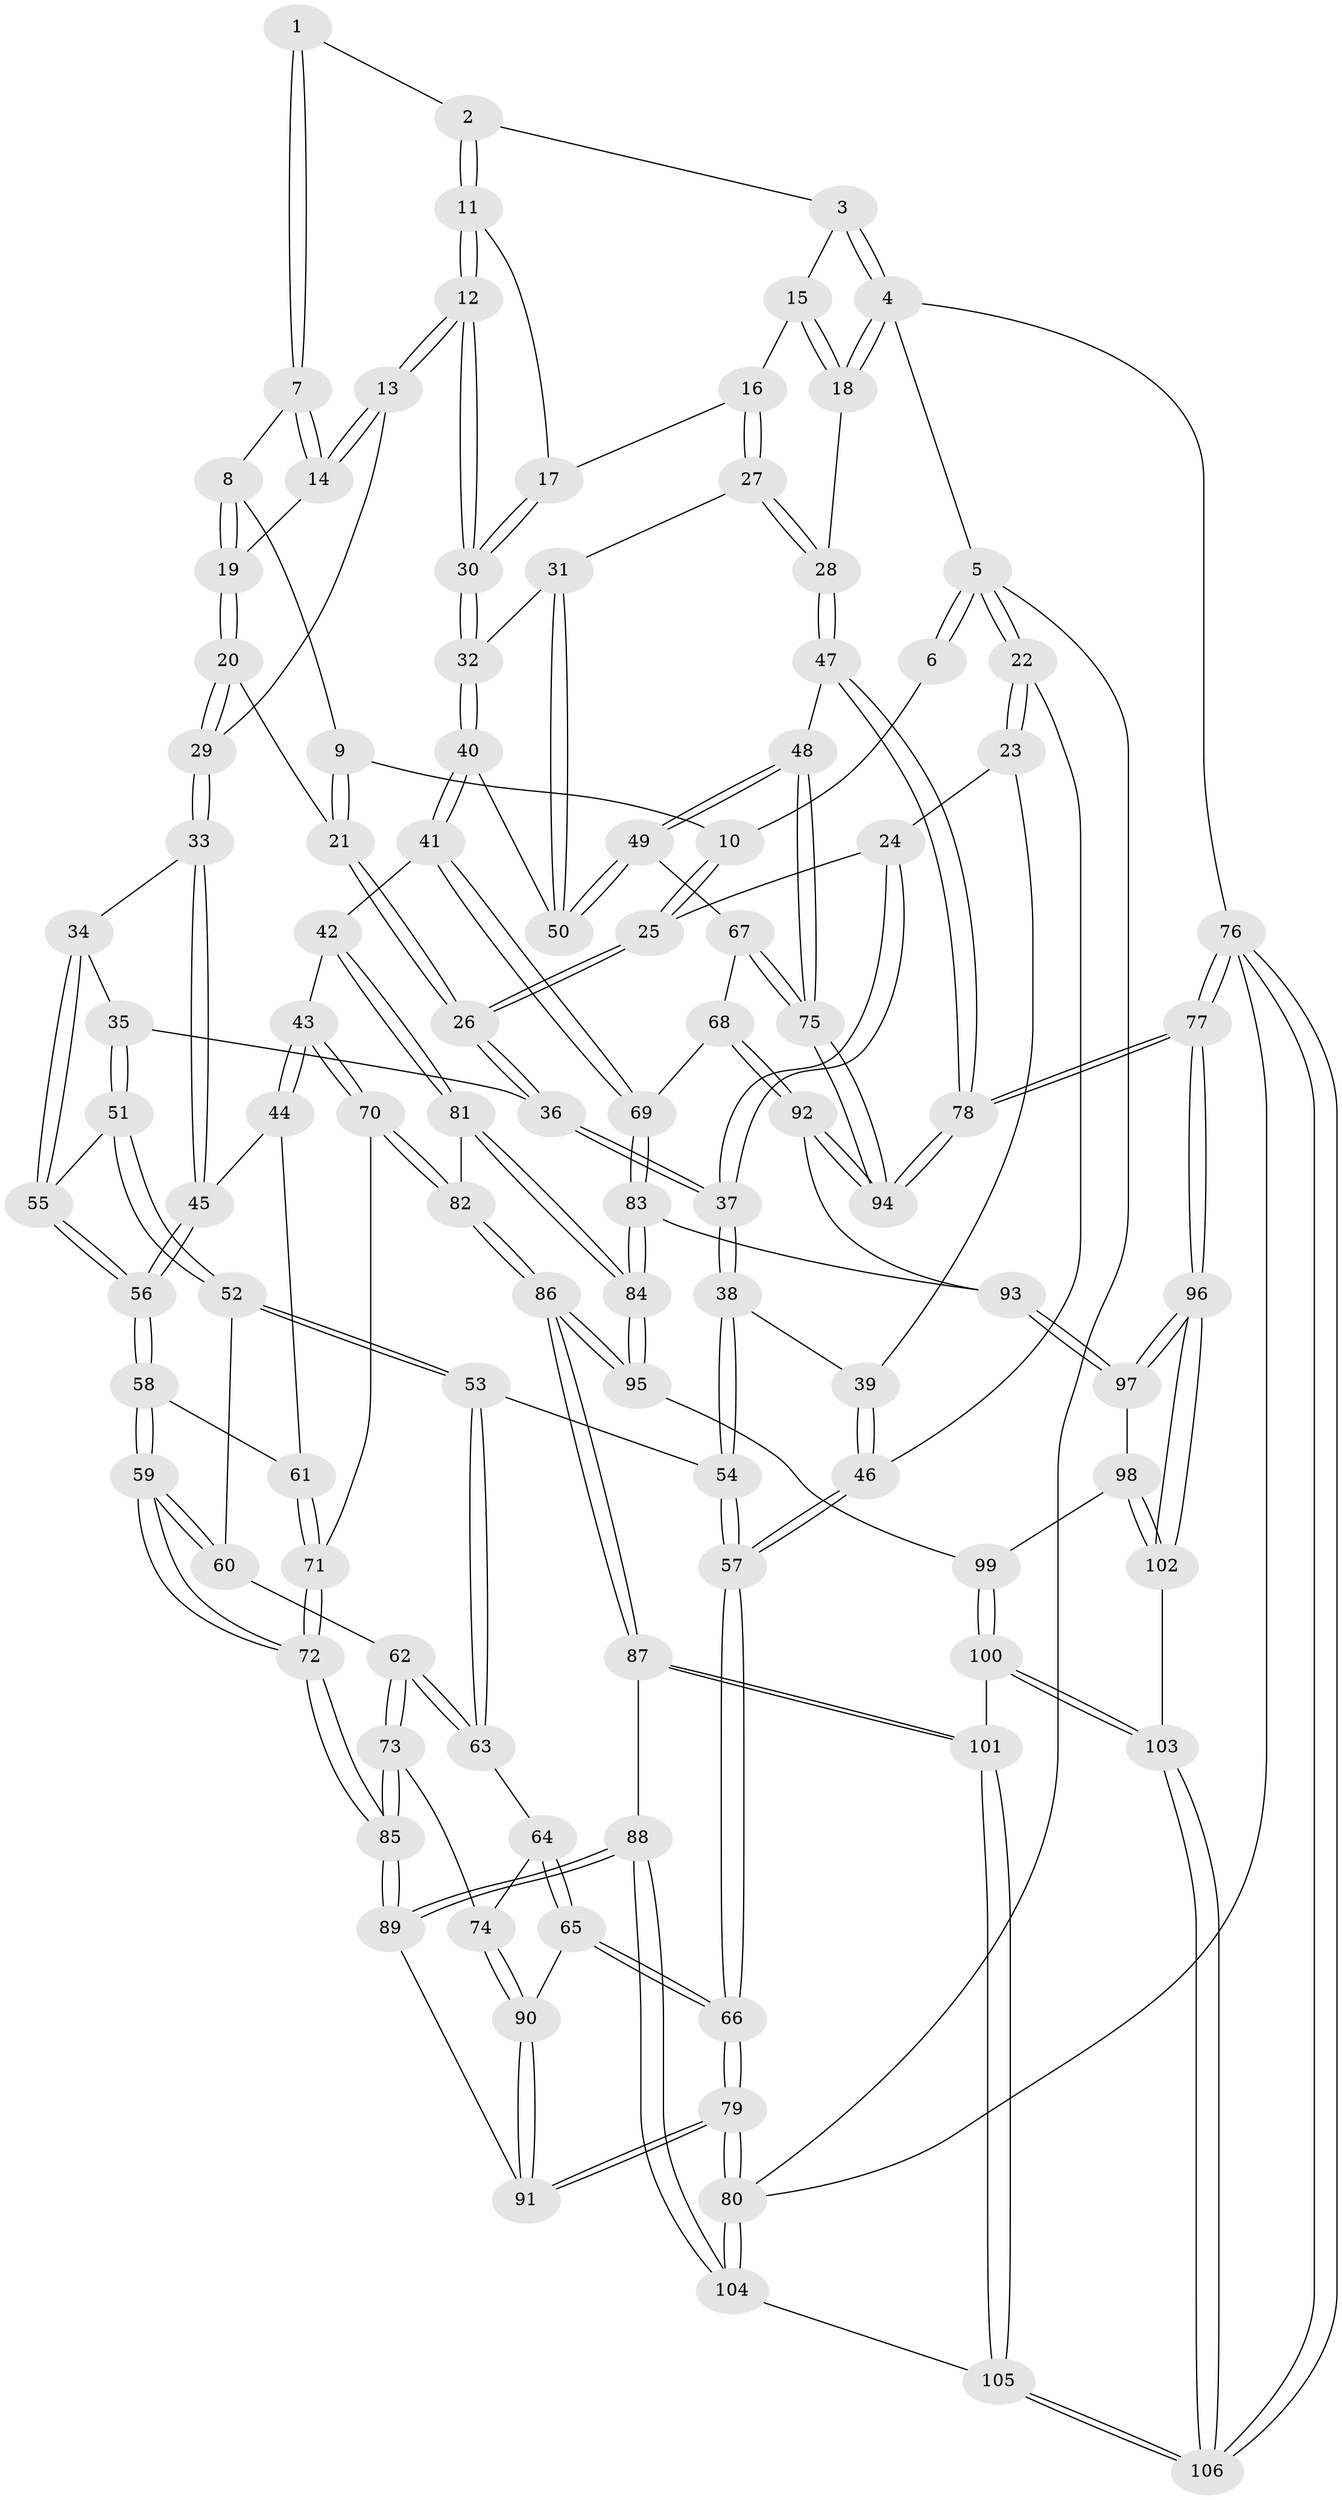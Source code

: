 // coarse degree distribution, {3: 0.13559322033898305, 5: 0.3050847457627119, 4: 0.4915254237288136, 6: 0.06779661016949153}
// Generated by graph-tools (version 1.1) at 2025/42/03/06/25 10:42:32]
// undirected, 106 vertices, 262 edges
graph export_dot {
graph [start="1"]
  node [color=gray90,style=filled];
  1 [pos="+0.4967944060458003+0"];
  2 [pos="+0.6120064698021688+0"];
  3 [pos="+0.7278774091072684+0"];
  4 [pos="+1+0"];
  5 [pos="+0+0"];
  6 [pos="+0.24305071238008627+0"];
  7 [pos="+0.4287166170757888+0.030146227094550847"];
  8 [pos="+0.3447803081309059+0.0753946231286246"];
  9 [pos="+0.33804429944028885+0.07741174307481728"];
  10 [pos="+0.2262608532604593+0.06600720295128099"];
  11 [pos="+0.6249335132049316+0"];
  12 [pos="+0.5830913047898413+0.18402150518162255"];
  13 [pos="+0.5350383502664695+0.18402948360506424"];
  14 [pos="+0.47397228467648306+0.12953624757119292"];
  15 [pos="+0.8208090497168742+0.0476355146103736"];
  16 [pos="+0.8233883922335546+0.10277350378765646"];
  17 [pos="+0.7662356664867258+0.12724154453453268"];
  18 [pos="+1+0"];
  19 [pos="+0.400109154648026+0.1497467314720967"];
  20 [pos="+0.36217762713589+0.17901614681212222"];
  21 [pos="+0.3538714085830871+0.18081589951322974"];
  22 [pos="+0+0"];
  23 [pos="+0.10655614598133395+0.11192297699414847"];
  24 [pos="+0.17461780501876945+0.11623108423336817"];
  25 [pos="+0.1987481433061402+0.10648692826886415"];
  26 [pos="+0.30238376711109255+0.22538291872476857"];
  27 [pos="+1+0.13118704158094852"];
  28 [pos="+1+0.10067215168315909"];
  29 [pos="+0.4711275766471438+0.2391448576161515"];
  30 [pos="+0.684760282001613+0.25448656483662324"];
  31 [pos="+1+0.18096635774496264"];
  32 [pos="+0.6871552465377102+0.2610253061518791"];
  33 [pos="+0.4153428265169466+0.3181699544361225"];
  34 [pos="+0.3789442104523138+0.31992839117870103"];
  35 [pos="+0.36241698307590936+0.3127020343989466"];
  36 [pos="+0.3033719263285114+0.23598109187521688"];
  37 [pos="+0.14991210920015252+0.3276974371508734"];
  38 [pos="+0.14094251241751596+0.3425884131798209"];
  39 [pos="+0+0.27138106217145985"];
  40 [pos="+0.7000869459501956+0.3457434200030509"];
  41 [pos="+0.6697773133388495+0.4035742986634866"];
  42 [pos="+0.6459244044031146+0.41912606965797744"];
  43 [pos="+0.5658887122502315+0.4254804743877454"];
  44 [pos="+0.5003428113559426+0.40690965401635926"];
  45 [pos="+0.4974630269634749+0.405245965459579"];
  46 [pos="+0+0.29361050150460266"];
  47 [pos="+1+0.393203550511981"];
  48 [pos="+1+0.41112849931595674"];
  49 [pos="+0.9435478447575864+0.4480172345685047"];
  50 [pos="+0.8188781623261018+0.3611304718782313"];
  51 [pos="+0.2072278736767529+0.4024276614693306"];
  52 [pos="+0.19229111324110304+0.4068671079894302"];
  53 [pos="+0.1739462470488474+0.401976336499458"];
  54 [pos="+0.15412106873205028+0.38285596503839214"];
  55 [pos="+0.35002853778985954+0.4295117910499631"];
  56 [pos="+0.3604220932102284+0.47118629426401676"];
  57 [pos="+0+0.613118397262824"];
  58 [pos="+0.3572580243293658+0.4855779913023304"];
  59 [pos="+0.33333107660565436+0.5193018313156508"];
  60 [pos="+0.22459552014340048+0.44631101917682786"];
  61 [pos="+0.43374067804306843+0.5011143207552171"];
  62 [pos="+0.23300329887904142+0.5516266210795043"];
  63 [pos="+0.15532798813702253+0.4817301367028076"];
  64 [pos="+0.149794233150481+0.4990246291067734"];
  65 [pos="+0.07724038302055061+0.6223202948355268"];
  66 [pos="+0+0.7435354813355587"];
  67 [pos="+0.9241814999249447+0.4804992845361429"];
  68 [pos="+0.7920241873187309+0.5595675993282051"];
  69 [pos="+0.7895698103370367+0.558983838075423"];
  70 [pos="+0.4731502193981337+0.5669566320996844"];
  71 [pos="+0.4630069860293838+0.5631255137830706"];
  72 [pos="+0.3312894090710064+0.5765391485539153"];
  73 [pos="+0.2394416567086876+0.5806516495125382"];
  74 [pos="+0.23567451261148326+0.5816951078590394"];
  75 [pos="+0.934072807873002+0.6093653311696168"];
  76 [pos="+1+1"];
  77 [pos="+1+1"];
  78 [pos="+1+1"];
  79 [pos="+0+1"];
  80 [pos="+0+1"];
  81 [pos="+0.6071590745973846+0.6122654029093906"];
  82 [pos="+0.5037814905896265+0.6232425191746039"];
  83 [pos="+0.6968781161644606+0.6764298482898269"];
  84 [pos="+0.664951466093223+0.688068986234516"];
  85 [pos="+0.32175843449969554+0.5939944483525188"];
  86 [pos="+0.399217339414636+0.7975592765233608"];
  87 [pos="+0.3985405091375152+0.7981125076334895"];
  88 [pos="+0.3983177103758065+0.798141709699407"];
  89 [pos="+0.35376041941256975+0.7799389677669801"];
  90 [pos="+0.15176122480741142+0.6257931057585601"];
  91 [pos="+0.32281718722259245+0.785230795254783"];
  92 [pos="+0.8645471313543494+0.6359462143986515"];
  93 [pos="+0.7877053296882137+0.7074971612848155"];
  94 [pos="+0.9307872637991496+0.6575591225086161"];
  95 [pos="+0.6531326343094386+0.7274948438504227"];
  96 [pos="+1+1"];
  97 [pos="+0.7981290558092148+0.7275905987613951"];
  98 [pos="+0.7271152464628835+0.8254018994741513"];
  99 [pos="+0.6791132562305771+0.8005117137393132"];
  100 [pos="+0.5969387175298018+0.8983438209777819"];
  101 [pos="+0.5358132684799563+0.8977223996318613"];
  102 [pos="+0.7722474950571662+0.8644688553282682"];
  103 [pos="+0.6409351056010306+0.9463039022803121"];
  104 [pos="+0.34525718303495667+1"];
  105 [pos="+0.5043019828180211+1"];
  106 [pos="+0.7752492629725941+1"];
  1 -- 2;
  1 -- 7;
  1 -- 7;
  2 -- 3;
  2 -- 11;
  2 -- 11;
  3 -- 4;
  3 -- 4;
  3 -- 15;
  4 -- 5;
  4 -- 18;
  4 -- 18;
  4 -- 76;
  5 -- 6;
  5 -- 6;
  5 -- 22;
  5 -- 22;
  5 -- 80;
  6 -- 10;
  7 -- 8;
  7 -- 14;
  7 -- 14;
  8 -- 9;
  8 -- 19;
  8 -- 19;
  9 -- 10;
  9 -- 21;
  9 -- 21;
  10 -- 25;
  10 -- 25;
  11 -- 12;
  11 -- 12;
  11 -- 17;
  12 -- 13;
  12 -- 13;
  12 -- 30;
  12 -- 30;
  13 -- 14;
  13 -- 14;
  13 -- 29;
  14 -- 19;
  15 -- 16;
  15 -- 18;
  15 -- 18;
  16 -- 17;
  16 -- 27;
  16 -- 27;
  17 -- 30;
  17 -- 30;
  18 -- 28;
  19 -- 20;
  19 -- 20;
  20 -- 21;
  20 -- 29;
  20 -- 29;
  21 -- 26;
  21 -- 26;
  22 -- 23;
  22 -- 23;
  22 -- 46;
  23 -- 24;
  23 -- 39;
  24 -- 25;
  24 -- 37;
  24 -- 37;
  25 -- 26;
  25 -- 26;
  26 -- 36;
  26 -- 36;
  27 -- 28;
  27 -- 28;
  27 -- 31;
  28 -- 47;
  28 -- 47;
  29 -- 33;
  29 -- 33;
  30 -- 32;
  30 -- 32;
  31 -- 32;
  31 -- 50;
  31 -- 50;
  32 -- 40;
  32 -- 40;
  33 -- 34;
  33 -- 45;
  33 -- 45;
  34 -- 35;
  34 -- 55;
  34 -- 55;
  35 -- 36;
  35 -- 51;
  35 -- 51;
  36 -- 37;
  36 -- 37;
  37 -- 38;
  37 -- 38;
  38 -- 39;
  38 -- 54;
  38 -- 54;
  39 -- 46;
  39 -- 46;
  40 -- 41;
  40 -- 41;
  40 -- 50;
  41 -- 42;
  41 -- 69;
  41 -- 69;
  42 -- 43;
  42 -- 81;
  42 -- 81;
  43 -- 44;
  43 -- 44;
  43 -- 70;
  43 -- 70;
  44 -- 45;
  44 -- 61;
  45 -- 56;
  45 -- 56;
  46 -- 57;
  46 -- 57;
  47 -- 48;
  47 -- 78;
  47 -- 78;
  48 -- 49;
  48 -- 49;
  48 -- 75;
  48 -- 75;
  49 -- 50;
  49 -- 50;
  49 -- 67;
  51 -- 52;
  51 -- 52;
  51 -- 55;
  52 -- 53;
  52 -- 53;
  52 -- 60;
  53 -- 54;
  53 -- 63;
  53 -- 63;
  54 -- 57;
  54 -- 57;
  55 -- 56;
  55 -- 56;
  56 -- 58;
  56 -- 58;
  57 -- 66;
  57 -- 66;
  58 -- 59;
  58 -- 59;
  58 -- 61;
  59 -- 60;
  59 -- 60;
  59 -- 72;
  59 -- 72;
  60 -- 62;
  61 -- 71;
  61 -- 71;
  62 -- 63;
  62 -- 63;
  62 -- 73;
  62 -- 73;
  63 -- 64;
  64 -- 65;
  64 -- 65;
  64 -- 74;
  65 -- 66;
  65 -- 66;
  65 -- 90;
  66 -- 79;
  66 -- 79;
  67 -- 68;
  67 -- 75;
  67 -- 75;
  68 -- 69;
  68 -- 92;
  68 -- 92;
  69 -- 83;
  69 -- 83;
  70 -- 71;
  70 -- 82;
  70 -- 82;
  71 -- 72;
  71 -- 72;
  72 -- 85;
  72 -- 85;
  73 -- 74;
  73 -- 85;
  73 -- 85;
  74 -- 90;
  74 -- 90;
  75 -- 94;
  75 -- 94;
  76 -- 77;
  76 -- 77;
  76 -- 106;
  76 -- 106;
  76 -- 80;
  77 -- 78;
  77 -- 78;
  77 -- 96;
  77 -- 96;
  78 -- 94;
  78 -- 94;
  79 -- 80;
  79 -- 80;
  79 -- 91;
  79 -- 91;
  80 -- 104;
  80 -- 104;
  81 -- 82;
  81 -- 84;
  81 -- 84;
  82 -- 86;
  82 -- 86;
  83 -- 84;
  83 -- 84;
  83 -- 93;
  84 -- 95;
  84 -- 95;
  85 -- 89;
  85 -- 89;
  86 -- 87;
  86 -- 87;
  86 -- 95;
  86 -- 95;
  87 -- 88;
  87 -- 101;
  87 -- 101;
  88 -- 89;
  88 -- 89;
  88 -- 104;
  88 -- 104;
  89 -- 91;
  90 -- 91;
  90 -- 91;
  92 -- 93;
  92 -- 94;
  92 -- 94;
  93 -- 97;
  93 -- 97;
  95 -- 99;
  96 -- 97;
  96 -- 97;
  96 -- 102;
  96 -- 102;
  97 -- 98;
  98 -- 99;
  98 -- 102;
  98 -- 102;
  99 -- 100;
  99 -- 100;
  100 -- 101;
  100 -- 103;
  100 -- 103;
  101 -- 105;
  101 -- 105;
  102 -- 103;
  103 -- 106;
  103 -- 106;
  104 -- 105;
  105 -- 106;
  105 -- 106;
}

